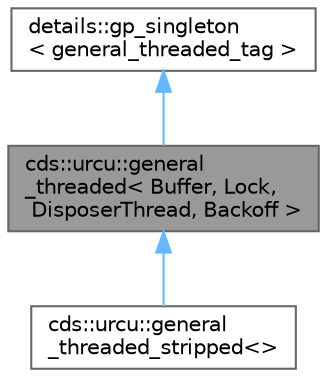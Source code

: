 digraph "cds::urcu::general_threaded&lt; Buffer, Lock, DisposerThread, Backoff &gt;"
{
 // LATEX_PDF_SIZE
  bgcolor="transparent";
  edge [fontname=Helvetica,fontsize=10,labelfontname=Helvetica,labelfontsize=10];
  node [fontname=Helvetica,fontsize=10,shape=box,height=0.2,width=0.4];
  Node1 [id="Node000001",label="cds::urcu::general\l_threaded\< Buffer, Lock,\l DisposerThread, Backoff \>",height=0.2,width=0.4,color="gray40", fillcolor="grey60", style="filled", fontcolor="black",tooltip="User-space general-purpose RCU with deferred threaded reclamation"];
  Node2 -> Node1 [id="edge1_Node000001_Node000002",dir="back",color="steelblue1",style="solid",tooltip=" "];
  Node2 [id="Node000002",label="details::gp_singleton\l\< general_threaded_tag \>",height=0.2,width=0.4,color="gray40", fillcolor="white", style="filled",tooltip=" "];
  Node1 -> Node3 [id="edge2_Node000001_Node000003",dir="back",color="steelblue1",style="solid",tooltip=" "];
  Node3 [id="Node000003",label="cds::urcu::general\l_threaded_stripped\<\>",height=0.2,width=0.4,color="gray40", fillcolor="white", style="filled",URL="$classcds_1_1urcu_1_1general__threaded__stripped.html",tooltip="User-space general-purpose RCU with deferred threaded reclamation (stripped version)"];
}
